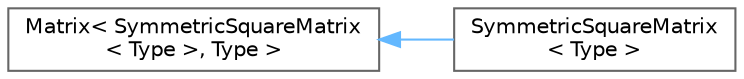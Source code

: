 digraph "Graphical Class Hierarchy"
{
 // LATEX_PDF_SIZE
  bgcolor="transparent";
  edge [fontname=Helvetica,fontsize=10,labelfontname=Helvetica,labelfontsize=10];
  node [fontname=Helvetica,fontsize=10,shape=box,height=0.2,width=0.4];
  rankdir="LR";
  Node0 [id="Node000000",label="Matrix\< SymmetricSquareMatrix\l\< Type \>, Type \>",height=0.2,width=0.4,color="grey40", fillcolor="white", style="filled",URL="$classFoam_1_1Matrix.html",tooltip=" "];
  Node0 -> Node1 [id="edge5069_Node000000_Node000001",dir="back",color="steelblue1",style="solid",tooltip=" "];
  Node1 [id="Node000001",label="SymmetricSquareMatrix\l\< Type \>",height=0.2,width=0.4,color="grey40", fillcolor="white", style="filled",URL="$classFoam_1_1SymmetricSquareMatrix.html",tooltip="A templated (N x N) square matrix of objects of <Type>, containing N*N elements, derived from Matrix."];
}
